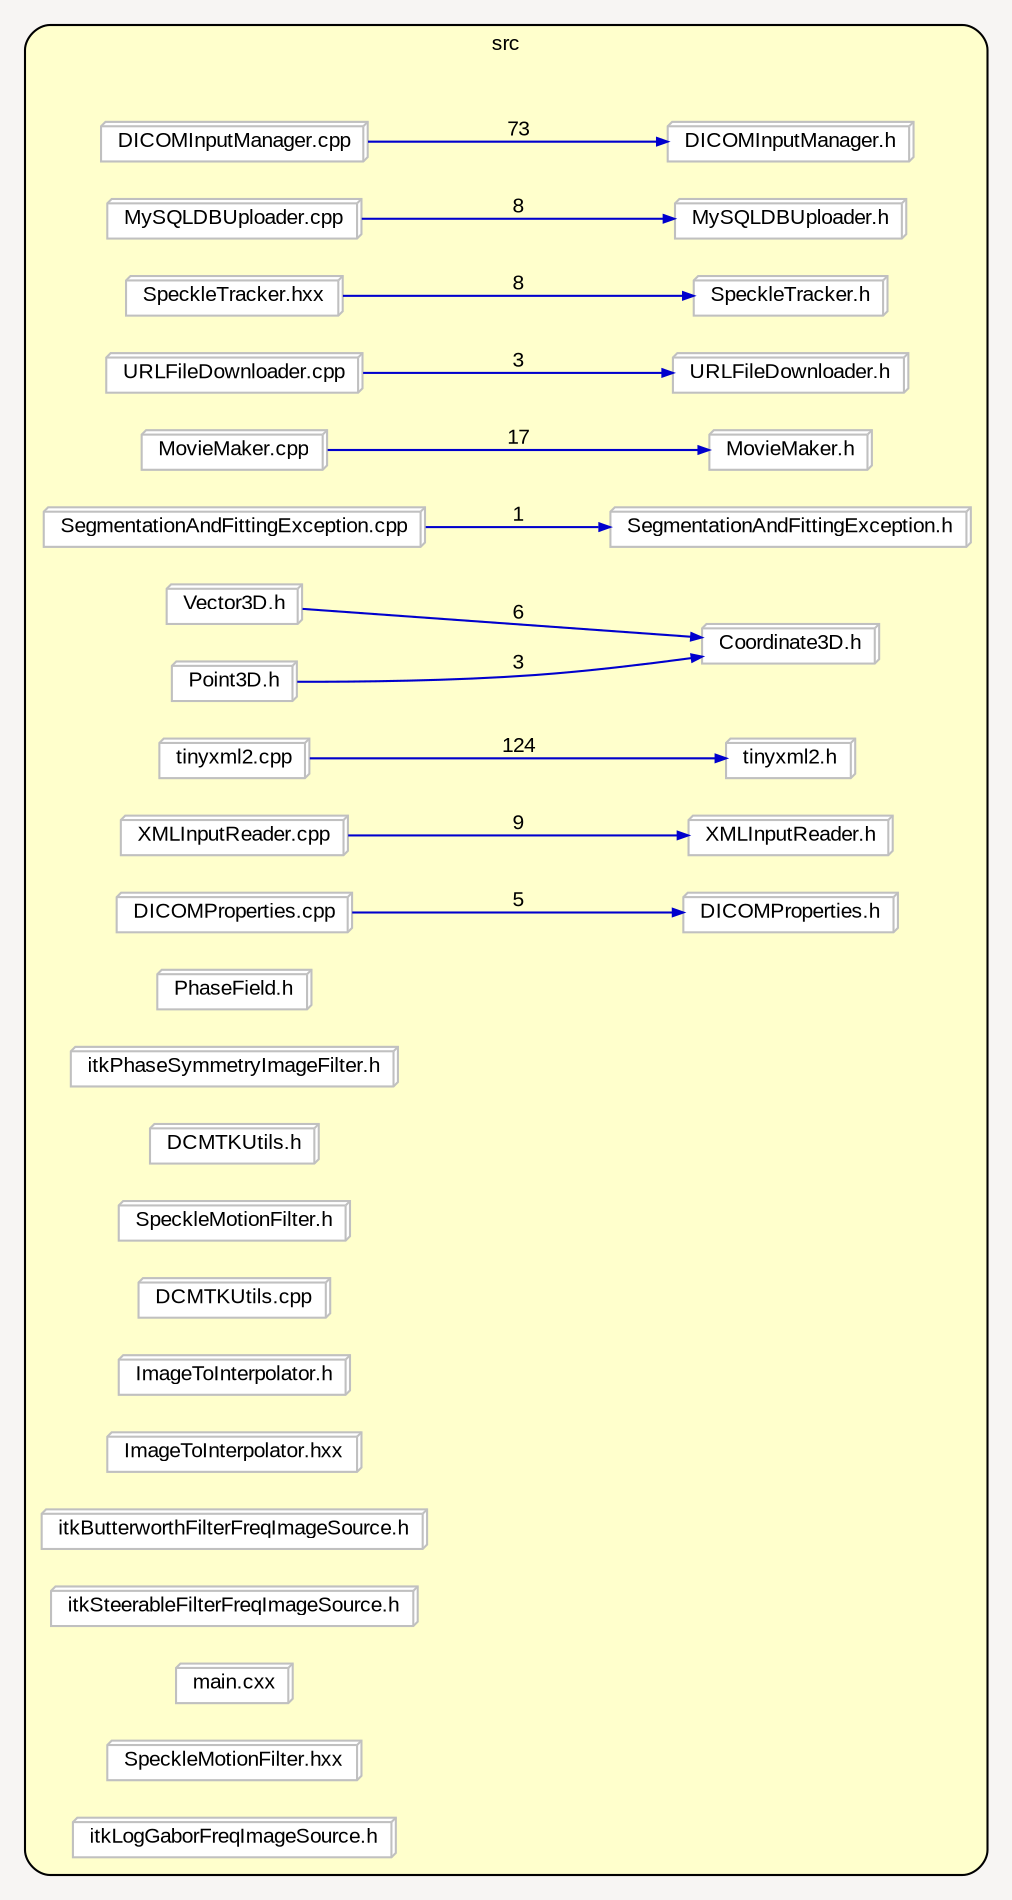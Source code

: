 digraph "" {
  graph [packmode="clust", ranksep="1.0", bgcolor="#F7F5F3", pack="true", fontname="Arial", fontsize="10", style="rounded,filled", compound="true", rankdir="LR", label="", fillcolor="#FFFFCC"];
  node [shape="rectangle", node_initialized="no", style="filled", fontname="Arial", fontsize="10", fixedsize="false", compound="true", color="grey", height="0.0", width="0.0", label="", fillcolor="white"];
  edge [arrowhead="normal", fontcolor="black", arrowsize="0.5", ltail="", dir="forward", fontname="Arial", fontsize="10", lhead="", color="black", compound="true", label="", arrowtail="none"];
  subgraph "cluster_1" {
    graph [label="src", fillcolor="#FFFFCC"];
    __N2 [shape="none", style="invis,none", fixedsize="true", height="0.01", width="0.347222", label=""];
    __N3 [shape="box3d", style="filled", label="DICOMInputManager.cpp"];
    __N4 [shape="box3d", style="filled", label="DICOMInputManager.h"];
    __N5 [shape="box3d", style="filled", label="MySQLDBUploader.cpp"];
    __N6 [shape="box3d", style="filled", label="MySQLDBUploader.h"];
    __N7 [shape="box3d", style="filled", label="SpeckleTracker.hxx"];
    __N8 [shape="box3d", style="filled", label="SpeckleTracker.h"];
    __N9 [shape="box3d", style="filled", label="URLFileDownloader.cpp"];
    __N10 [shape="box3d", style="filled", label="URLFileDownloader.h"];
    __N11 [shape="box3d", style="filled", label="Point3D.h"];
    __N12 [shape="box3d", style="filled", label="Coordinate3D.h"];
    __N13 [shape="box3d", style="filled", label="MovieMaker.cpp"];
    __N14 [shape="box3d", style="filled", label="MovieMaker.h"];
    __N15 [shape="box3d", style="filled", label="SegmentationAndFittingException.cpp"];
    __N16 [shape="box3d", style="filled", label="SegmentationAndFittingException.h"];
    __N17 [shape="box3d", style="filled", label="tinyxml2.cpp"];
    __N18 [shape="box3d", style="filled", label="tinyxml2.h"];
    __N19 [shape="box3d", style="filled", label="XMLInputReader.cpp"];
    __N20 [shape="box3d", style="filled", label="XMLInputReader.h"];
    __N21 [shape="box3d", style="filled", label="Vector3D.h"];
    __N22 [shape="box3d", style="filled", label="DICOMProperties.cpp"];
    __N23 [shape="box3d", style="filled", label="DICOMProperties.h"];
    __N24 [shape="box3d", style="filled", label="PhaseField.h"];
    __N25 [shape="box3d", style="filled", label="itkPhaseSymmetryImageFilter.h"];
    __N26 [shape="box3d", style="filled", label="DCMTKUtils.h"];
    __N27 [shape="box3d", style="filled", label="SpeckleMotionFilter.h"];
    __N28 [shape="box3d", style="filled", label="DCMTKUtils.cpp"];
    __N29 [shape="box3d", style="filled", label="ImageToInterpolator.h"];
    __N30 [shape="box3d", style="filled", label="ImageToInterpolator.hxx"];
    __N31 [shape="box3d", style="filled", label="itkButterworthFilterFreqImageSource.h"];
    __N32 [shape="box3d", style="filled", label="itkSteerableFilterFreqImageSource.h"];
    __N33 [shape="box3d", style="filled", label="main.cxx"];
    __N34 [shape="box3d", style="filled", label="SpeckleMotionFilter.hxx"];
    __N35 [shape="box3d", style="filled", label="itkLogGaborFreqImageSource.h"];
    __N3 -> __N4 [dir="forward", color="blue3", label="73"];
    __N5 -> __N6 [dir="forward", color="blue3", label="8"];
    __N7 -> __N8 [dir="forward", color="blue3", label="8"];
    __N9 -> __N10 [dir="forward", color="blue3", label="3"];
    __N11 -> __N12 [dir="forward", color="blue3", label="3"];
    __N13 -> __N14 [dir="forward", color="blue3", label="17"];
    __N15 -> __N16 [dir="forward", color="blue3", label="1"];
    __N17 -> __N18 [dir="forward", color="blue3", label="124"];
    __N19 -> __N20 [dir="forward", color="blue3", label="9"];
    __N21 -> __N12 [dir="forward", color="blue3", label="6"];
    __N22 -> __N23 [dir="forward", color="blue3", label="5"];
  }
}
